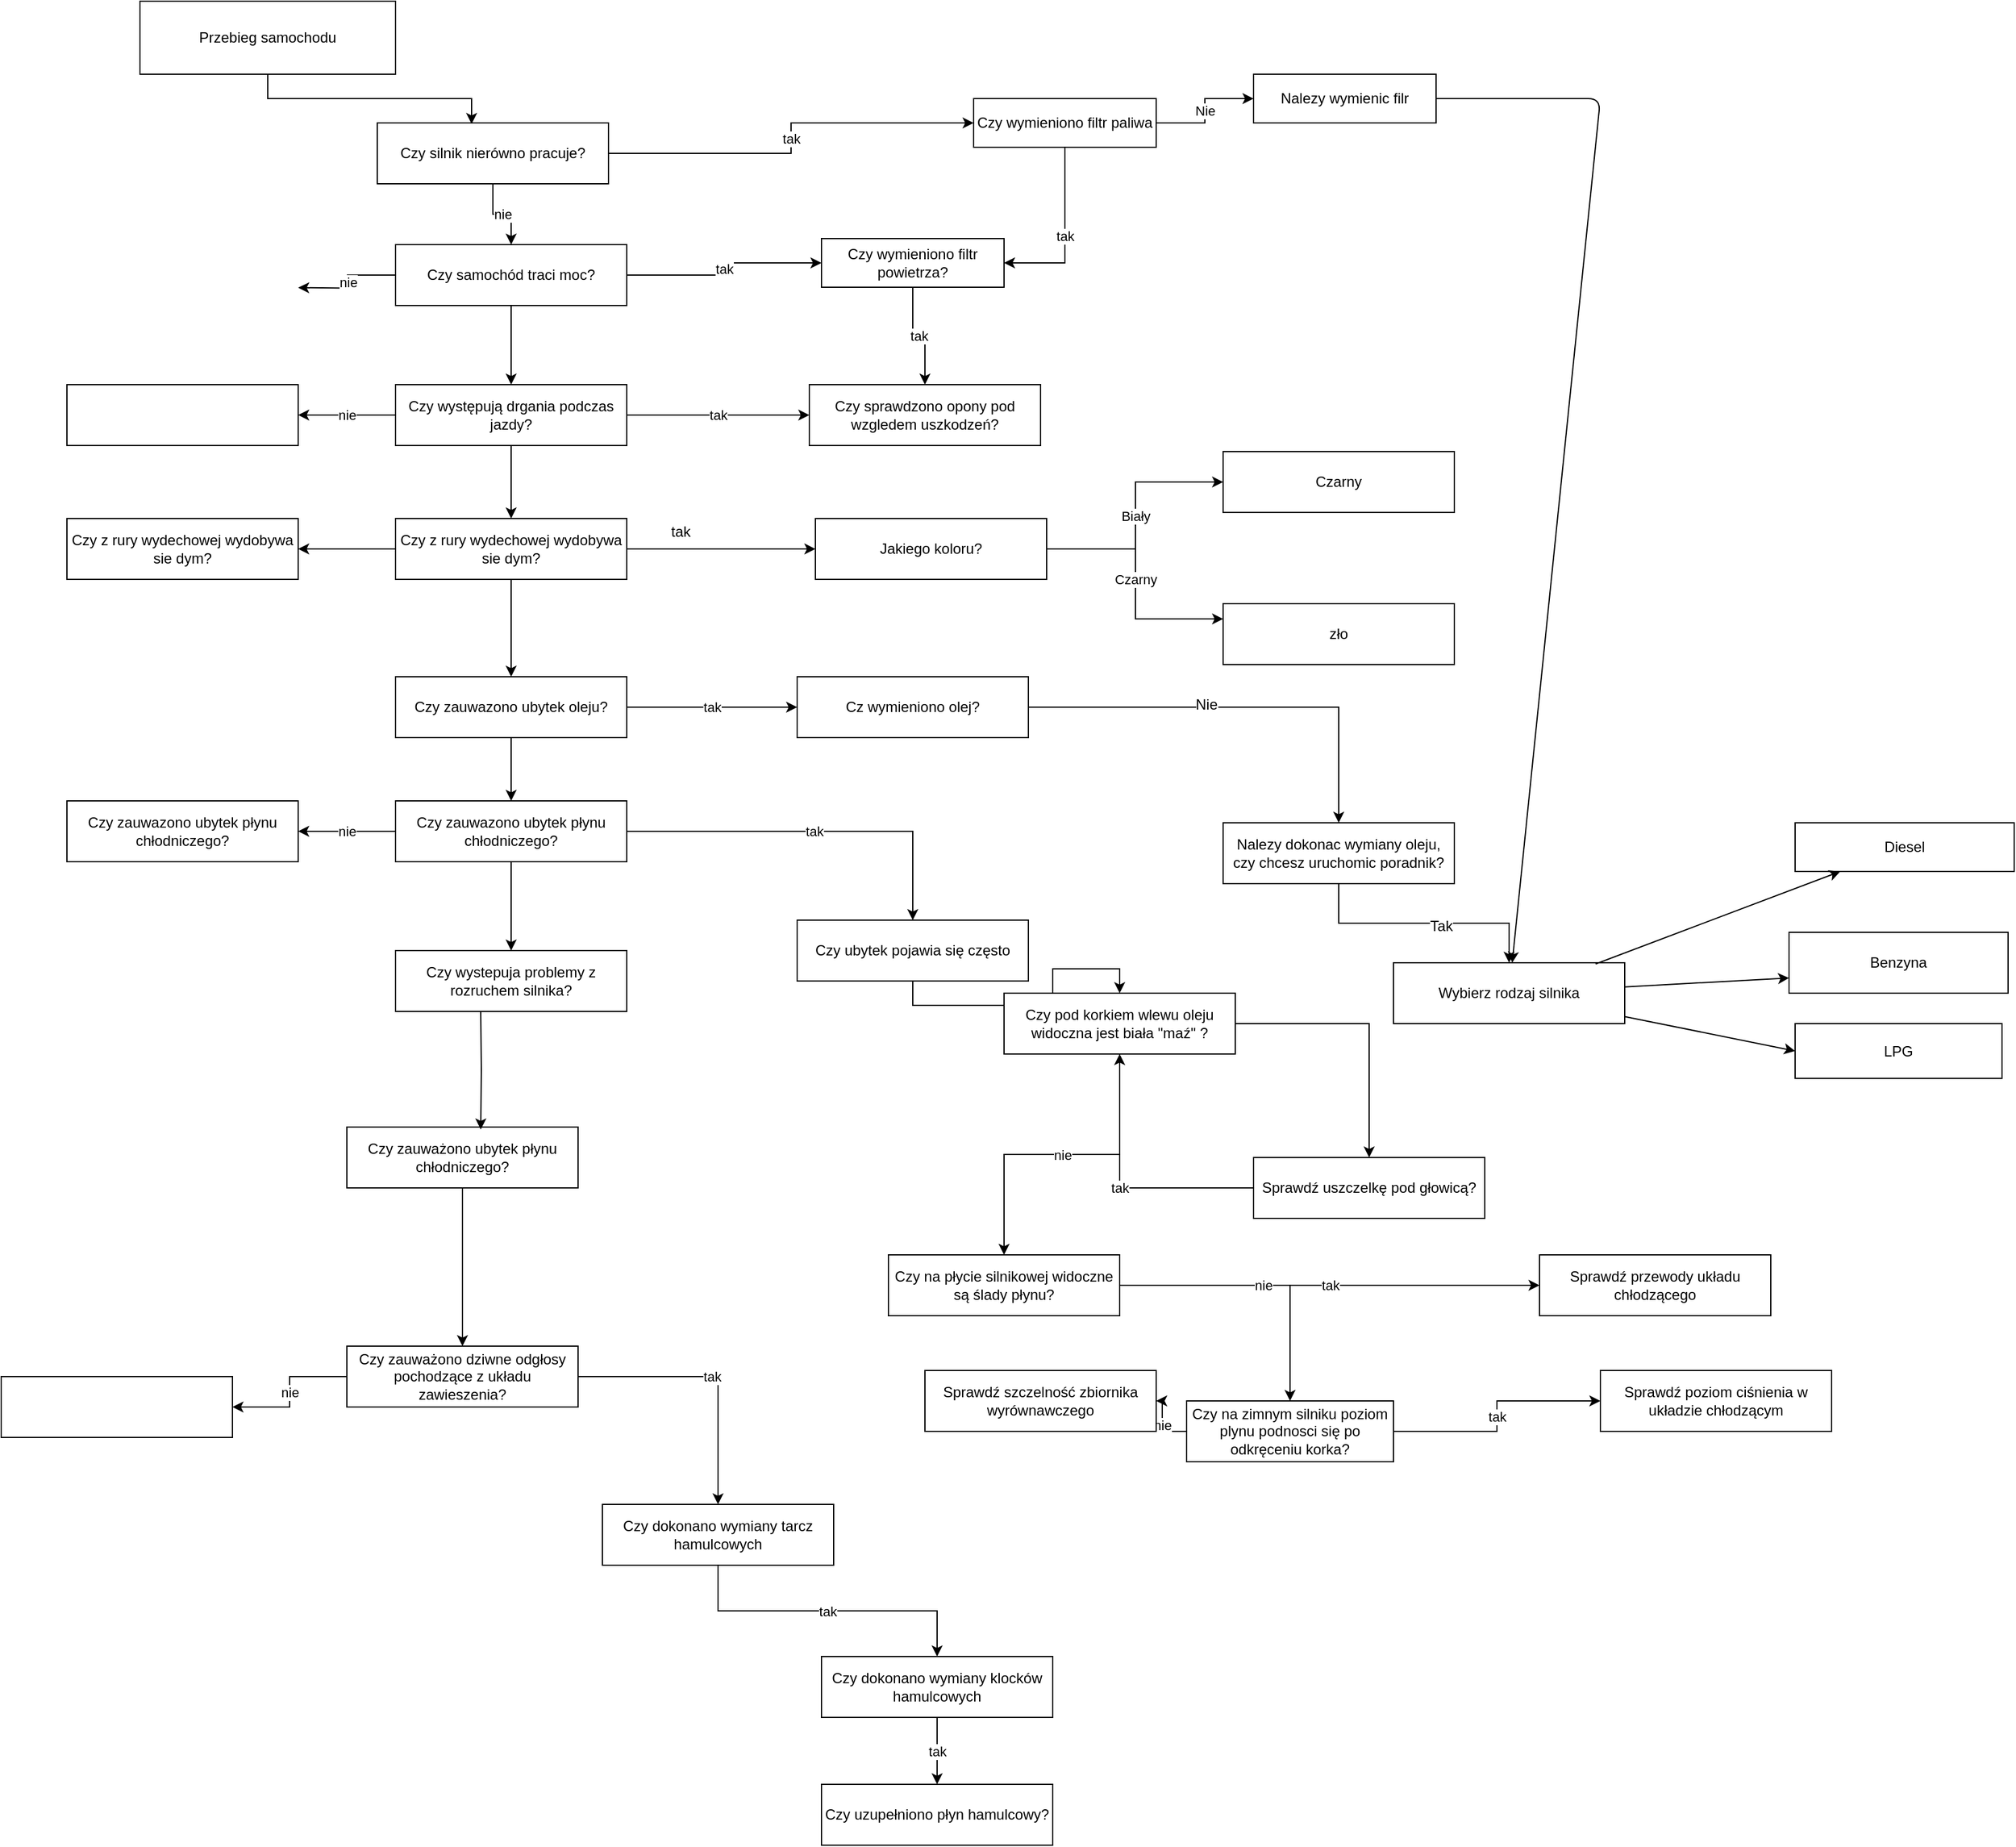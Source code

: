 <mxfile version="10.7.7" type="device"><diagram id="-Goo08057h1hH6V4QmOM" name="Page-1"><mxGraphModel dx="1989" dy="663" grid="1" gridSize="10" guides="1" tooltips="1" connect="1" arrows="1" fold="1" page="1" pageScale="1" pageWidth="827" pageHeight="1169" math="0" shadow="0"><root><mxCell id="0"/><mxCell id="1" parent="0"/><mxCell id="tlB8m_FYIMWQIY-4Frzt-17" value="" style="edgeStyle=orthogonalEdgeStyle;rounded=0;orthogonalLoop=1;jettySize=auto;html=1;entryX=0.408;entryY=0.017;entryDx=0;entryDy=0;entryPerimeter=0;" parent="1" source="tlB8m_FYIMWQIY-4Frzt-12" target="tlB8m_FYIMWQIY-4Frzt-14" edge="1"><mxGeometry relative="1" as="geometry"><mxPoint x="285" y="150" as="targetPoint"/></mxGeometry></mxCell><mxCell id="tlB8m_FYIMWQIY-4Frzt-12" value="Przebieg samochodu" style="rounded=0;whiteSpace=wrap;html=1;" parent="1" vertex="1"><mxGeometry x="-490" y="35" width="210" height="60" as="geometry"/></mxCell><mxCell id="tlB8m_FYIMWQIY-4Frzt-23" value="tak" style="edgeStyle=orthogonalEdgeStyle;rounded=0;orthogonalLoop=1;jettySize=auto;html=1;" parent="1" source="tlB8m_FYIMWQIY-4Frzt-14" target="tlB8m_FYIMWQIY-4Frzt-22" edge="1"><mxGeometry relative="1" as="geometry"/></mxCell><mxCell id="tlB8m_FYIMWQIY-4Frzt-49" value="nie" style="edgeStyle=orthogonalEdgeStyle;rounded=0;orthogonalLoop=1;jettySize=auto;html=1;" parent="1" source="tlB8m_FYIMWQIY-4Frzt-14" target="tlB8m_FYIMWQIY-4Frzt-18" edge="1"><mxGeometry relative="1" as="geometry"/></mxCell><mxCell id="tlB8m_FYIMWQIY-4Frzt-14" value="Czy silnik nierówno pracuje?" style="rounded=0;whiteSpace=wrap;html=1;" parent="1" vertex="1"><mxGeometry x="-295" y="135" width="190" height="50" as="geometry"/></mxCell><mxCell id="0hHRJErcMo4XOYh-0Mmo-47" value="Nie" style="edgeStyle=orthogonalEdgeStyle;rounded=0;orthogonalLoop=1;jettySize=auto;html=1;" edge="1" parent="1" source="tlB8m_FYIMWQIY-4Frzt-22" target="0hHRJErcMo4XOYh-0Mmo-46"><mxGeometry relative="1" as="geometry"/></mxCell><mxCell id="0hHRJErcMo4XOYh-0Mmo-55" value="tak" style="edgeStyle=orthogonalEdgeStyle;rounded=0;orthogonalLoop=1;jettySize=auto;html=1;entryX=1;entryY=0.5;entryDx=0;entryDy=0;" edge="1" parent="1" source="tlB8m_FYIMWQIY-4Frzt-22" target="tlB8m_FYIMWQIY-4Frzt-50"><mxGeometry relative="1" as="geometry"><mxPoint x="270" y="235" as="targetPoint"/></mxGeometry></mxCell><mxCell id="tlB8m_FYIMWQIY-4Frzt-22" value="Czy wymieniono filtr paliwa" style="rounded=0;whiteSpace=wrap;html=1;" parent="1" vertex="1"><mxGeometry x="195" y="115" width="150" height="40" as="geometry"/></mxCell><mxCell id="0hHRJErcMo4XOYh-0Mmo-46" value="Nalezy wymienic filr" style="rounded=0;whiteSpace=wrap;html=1;" vertex="1" parent="1"><mxGeometry x="425" y="95" width="150" height="40" as="geometry"/></mxCell><mxCell id="tlB8m_FYIMWQIY-4Frzt-51" value="tak" style="edgeStyle=orthogonalEdgeStyle;rounded=0;orthogonalLoop=1;jettySize=auto;html=1;" parent="1" source="tlB8m_FYIMWQIY-4Frzt-18" target="tlB8m_FYIMWQIY-4Frzt-50" edge="1"><mxGeometry relative="1" as="geometry"/></mxCell><mxCell id="tlB8m_FYIMWQIY-4Frzt-56" value="" style="edgeStyle=orthogonalEdgeStyle;rounded=0;orthogonalLoop=1;jettySize=auto;html=1;" parent="1" source="tlB8m_FYIMWQIY-4Frzt-18" target="tlB8m_FYIMWQIY-4Frzt-55" edge="1"><mxGeometry relative="1" as="geometry"/></mxCell><mxCell id="0hHRJErcMo4XOYh-0Mmo-36" value="nie" style="edgeStyle=orthogonalEdgeStyle;rounded=0;orthogonalLoop=1;jettySize=auto;html=1;" edge="1" parent="1" source="tlB8m_FYIMWQIY-4Frzt-18"><mxGeometry relative="1" as="geometry"><mxPoint x="-360" y="270.333" as="targetPoint"/></mxGeometry></mxCell><mxCell id="tlB8m_FYIMWQIY-4Frzt-18" value="Czy samochód traci moc?" style="rounded=0;whiteSpace=wrap;html=1;" parent="1" vertex="1"><mxGeometry x="-280" y="235" width="190" height="50" as="geometry"/></mxCell><mxCell id="tlB8m_FYIMWQIY-4Frzt-60" value="" style="edgeStyle=orthogonalEdgeStyle;rounded=0;orthogonalLoop=1;jettySize=auto;html=1;" parent="1" source="tlB8m_FYIMWQIY-4Frzt-55" target="tlB8m_FYIMWQIY-4Frzt-59" edge="1"><mxGeometry relative="1" as="geometry"/></mxCell><mxCell id="tlB8m_FYIMWQIY-4Frzt-87" value="tak" style="edgeStyle=orthogonalEdgeStyle;rounded=0;orthogonalLoop=1;jettySize=auto;html=1;" parent="1" source="tlB8m_FYIMWQIY-4Frzt-55" target="tlB8m_FYIMWQIY-4Frzt-86" edge="1"><mxGeometry relative="1" as="geometry"/></mxCell><mxCell id="0hHRJErcMo4XOYh-0Mmo-38" value="nie" style="edgeStyle=orthogonalEdgeStyle;rounded=0;orthogonalLoop=1;jettySize=auto;html=1;" edge="1" parent="1" source="tlB8m_FYIMWQIY-4Frzt-55" target="0hHRJErcMo4XOYh-0Mmo-37"><mxGeometry relative="1" as="geometry"/></mxCell><mxCell id="tlB8m_FYIMWQIY-4Frzt-55" value="Czy występują drgania podczas jazdy?" style="rounded=0;whiteSpace=wrap;html=1;" parent="1" vertex="1"><mxGeometry x="-280" y="350" width="190" height="50" as="geometry"/></mxCell><mxCell id="0hHRJErcMo4XOYh-0Mmo-37" value="" style="rounded=0;whiteSpace=wrap;html=1;" vertex="1" parent="1"><mxGeometry x="-550" y="350" width="190" height="50" as="geometry"/></mxCell><mxCell id="tlB8m_FYIMWQIY-4Frzt-86" value="Czy sprawdzono opony pod wzgledem uszkodzeń?" style="rounded=0;whiteSpace=wrap;html=1;" parent="1" vertex="1"><mxGeometry x="60" y="350" width="190" height="50" as="geometry"/></mxCell><mxCell id="tlB8m_FYIMWQIY-4Frzt-62" value="" style="edgeStyle=orthogonalEdgeStyle;rounded=0;orthogonalLoop=1;jettySize=auto;html=1;" parent="1" source="tlB8m_FYIMWQIY-4Frzt-59" target="tlB8m_FYIMWQIY-4Frzt-61" edge="1"><mxGeometry relative="1" as="geometry"/></mxCell><mxCell id="tlB8m_FYIMWQIY-4Frzt-68" value="tak" style="text;html=1;resizable=0;points=[];align=center;verticalAlign=middle;labelBackgroundColor=#ffffff;" parent="tlB8m_FYIMWQIY-4Frzt-62" vertex="1" connectable="0"><mxGeometry x="-0.437" y="14" relative="1" as="geometry"><mxPoint as="offset"/></mxGeometry></mxCell><mxCell id="tlB8m_FYIMWQIY-4Frzt-75" value="" style="edgeStyle=orthogonalEdgeStyle;rounded=0;orthogonalLoop=1;jettySize=auto;html=1;" parent="1" source="tlB8m_FYIMWQIY-4Frzt-59" target="tlB8m_FYIMWQIY-4Frzt-74" edge="1"><mxGeometry relative="1" as="geometry"/></mxCell><mxCell id="0hHRJErcMo4XOYh-0Mmo-41" value="" style="edgeStyle=orthogonalEdgeStyle;rounded=0;orthogonalLoop=1;jettySize=auto;html=1;" edge="1" parent="1" source="tlB8m_FYIMWQIY-4Frzt-59" target="0hHRJErcMo4XOYh-0Mmo-40"><mxGeometry relative="1" as="geometry"/></mxCell><mxCell id="tlB8m_FYIMWQIY-4Frzt-59" value="Czy z rury wydechowej wydobywa sie dym?" style="rounded=0;whiteSpace=wrap;html=1;" parent="1" vertex="1"><mxGeometry x="-280" y="460" width="190" height="50" as="geometry"/></mxCell><mxCell id="0hHRJErcMo4XOYh-0Mmo-40" value="Czy z rury wydechowej wydobywa sie dym?" style="rounded=0;whiteSpace=wrap;html=1;" vertex="1" parent="1"><mxGeometry x="-550" y="460" width="190" height="50" as="geometry"/></mxCell><mxCell id="tlB8m_FYIMWQIY-4Frzt-77" value="" style="edgeStyle=orthogonalEdgeStyle;rounded=0;orthogonalLoop=1;jettySize=auto;html=1;" parent="1" source="tlB8m_FYIMWQIY-4Frzt-74" target="tlB8m_FYIMWQIY-4Frzt-76" edge="1"><mxGeometry relative="1" as="geometry"/></mxCell><mxCell id="tlB8m_FYIMWQIY-4Frzt-89" value="tak" style="edgeStyle=orthogonalEdgeStyle;rounded=0;orthogonalLoop=1;jettySize=auto;html=1;" parent="1" source="tlB8m_FYIMWQIY-4Frzt-74" target="tlB8m_FYIMWQIY-4Frzt-88" edge="1"><mxGeometry relative="1" as="geometry"/></mxCell><mxCell id="tlB8m_FYIMWQIY-4Frzt-74" value="Czy zauwazono ubytek oleju?" style="rounded=0;whiteSpace=wrap;html=1;" parent="1" vertex="1"><mxGeometry x="-280" y="590" width="190" height="50" as="geometry"/></mxCell><mxCell id="tlB8m_FYIMWQIY-4Frzt-91" value="" style="edgeStyle=orthogonalEdgeStyle;rounded=0;orthogonalLoop=1;jettySize=auto;html=1;" parent="1" source="tlB8m_FYIMWQIY-4Frzt-88" target="tlB8m_FYIMWQIY-4Frzt-90" edge="1"><mxGeometry relative="1" as="geometry"/></mxCell><mxCell id="tlB8m_FYIMWQIY-4Frzt-92" value="Nie" style="text;html=1;resizable=0;points=[];align=center;verticalAlign=middle;labelBackgroundColor=#ffffff;" parent="tlB8m_FYIMWQIY-4Frzt-91" vertex="1" connectable="0"><mxGeometry x="-0.165" y="2" relative="1" as="geometry"><mxPoint as="offset"/></mxGeometry></mxCell><mxCell id="tlB8m_FYIMWQIY-4Frzt-88" value="Cz wymieniono olej?" style="rounded=0;whiteSpace=wrap;html=1;" parent="1" vertex="1"><mxGeometry x="50" y="590" width="190" height="50" as="geometry"/></mxCell><mxCell id="tlB8m_FYIMWQIY-4Frzt-94" value="" style="edgeStyle=orthogonalEdgeStyle;rounded=0;orthogonalLoop=1;jettySize=auto;html=1;" parent="1" source="tlB8m_FYIMWQIY-4Frzt-90" target="tlB8m_FYIMWQIY-4Frzt-93" edge="1"><mxGeometry relative="1" as="geometry"/></mxCell><mxCell id="tlB8m_FYIMWQIY-4Frzt-95" value="Tak" style="text;html=1;resizable=0;points=[];align=center;verticalAlign=middle;labelBackgroundColor=#ffffff;" parent="tlB8m_FYIMWQIY-4Frzt-94" vertex="1" connectable="0"><mxGeometry x="0.135" y="-2" relative="1" as="geometry"><mxPoint as="offset"/></mxGeometry></mxCell><mxCell id="tlB8m_FYIMWQIY-4Frzt-90" value="Nalezy dokonac wymiany oleju, czy chcesz uruchomic poradnik?&lt;br&gt;" style="rounded=0;whiteSpace=wrap;html=1;" parent="1" vertex="1"><mxGeometry x="400" y="710" width="190" height="50" as="geometry"/></mxCell><mxCell id="tlB8m_FYIMWQIY-4Frzt-93" value="Wybierz rodzaj silnika&lt;br&gt;" style="rounded=0;whiteSpace=wrap;html=1;" parent="1" vertex="1"><mxGeometry x="540" y="825" width="190" height="50" as="geometry"/></mxCell><mxCell id="tlB8m_FYIMWQIY-4Frzt-96" value="Diesel&lt;br&gt;" style="rounded=0;whiteSpace=wrap;html=1;" parent="1" vertex="1"><mxGeometry x="870" y="710" width="180" height="40" as="geometry"/></mxCell><mxCell id="tlB8m_FYIMWQIY-4Frzt-79" value="" style="edgeStyle=orthogonalEdgeStyle;rounded=0;orthogonalLoop=1;jettySize=auto;html=1;" parent="1" source="tlB8m_FYIMWQIY-4Frzt-76" target="tlB8m_FYIMWQIY-4Frzt-78" edge="1"><mxGeometry relative="1" as="geometry"/></mxCell><mxCell id="0hHRJErcMo4XOYh-0Mmo-13" value="tak" style="edgeStyle=orthogonalEdgeStyle;rounded=0;orthogonalLoop=1;jettySize=auto;html=1;" edge="1" parent="1" source="tlB8m_FYIMWQIY-4Frzt-76" target="0hHRJErcMo4XOYh-0Mmo-12"><mxGeometry relative="1" as="geometry"/></mxCell><mxCell id="0hHRJErcMo4XOYh-0Mmo-43" value="nie" style="edgeStyle=orthogonalEdgeStyle;rounded=0;orthogonalLoop=1;jettySize=auto;html=1;" edge="1" parent="1" source="tlB8m_FYIMWQIY-4Frzt-76" target="0hHRJErcMo4XOYh-0Mmo-42"><mxGeometry relative="1" as="geometry"/></mxCell><mxCell id="tlB8m_FYIMWQIY-4Frzt-76" value="Czy zauwazono ubytek płynu chłodniczego?" style="rounded=0;whiteSpace=wrap;html=1;" parent="1" vertex="1"><mxGeometry x="-280" y="692" width="190" height="50" as="geometry"/></mxCell><mxCell id="0hHRJErcMo4XOYh-0Mmo-42" value="Czy zauwazono ubytek płynu chłodniczego?" style="rounded=0;whiteSpace=wrap;html=1;" vertex="1" parent="1"><mxGeometry x="-550" y="692" width="190" height="50" as="geometry"/></mxCell><mxCell id="0hHRJErcMo4XOYh-0Mmo-15" value="tak" style="edgeStyle=orthogonalEdgeStyle;rounded=0;orthogonalLoop=1;jettySize=auto;html=1;" edge="1" parent="1" source="0hHRJErcMo4XOYh-0Mmo-12" target="0hHRJErcMo4XOYh-0Mmo-14"><mxGeometry relative="1" as="geometry"/></mxCell><mxCell id="0hHRJErcMo4XOYh-0Mmo-12" value="Czy ubytek pojawia się często" style="rounded=0;whiteSpace=wrap;html=1;" vertex="1" parent="1"><mxGeometry x="50" y="790" width="190" height="50" as="geometry"/></mxCell><mxCell id="0hHRJErcMo4XOYh-0Mmo-18" value="" style="edgeStyle=orthogonalEdgeStyle;rounded=0;orthogonalLoop=1;jettySize=auto;html=1;" edge="1" parent="1" source="0hHRJErcMo4XOYh-0Mmo-14" target="0hHRJErcMo4XOYh-0Mmo-17"><mxGeometry relative="1" as="geometry"/></mxCell><mxCell id="0hHRJErcMo4XOYh-0Mmo-22" value="nie" style="edgeStyle=orthogonalEdgeStyle;rounded=0;orthogonalLoop=1;jettySize=auto;html=1;" edge="1" parent="1" source="0hHRJErcMo4XOYh-0Mmo-14" target="0hHRJErcMo4XOYh-0Mmo-21"><mxGeometry relative="1" as="geometry"/></mxCell><mxCell id="0hHRJErcMo4XOYh-0Mmo-14" value="Czy pod korkiem wlewu oleju widoczna jest biała &quot;maź&quot; ?" style="rounded=0;whiteSpace=wrap;html=1;" vertex="1" parent="1"><mxGeometry x="220" y="850" width="190" height="50" as="geometry"/></mxCell><mxCell id="0hHRJErcMo4XOYh-0Mmo-24" value="tak" style="edgeStyle=orthogonalEdgeStyle;rounded=0;orthogonalLoop=1;jettySize=auto;html=1;" edge="1" parent="1" source="0hHRJErcMo4XOYh-0Mmo-21" target="0hHRJErcMo4XOYh-0Mmo-23"><mxGeometry relative="1" as="geometry"/></mxCell><mxCell id="0hHRJErcMo4XOYh-0Mmo-26" value="nie" style="edgeStyle=orthogonalEdgeStyle;rounded=0;orthogonalLoop=1;jettySize=auto;html=1;" edge="1" parent="1" source="0hHRJErcMo4XOYh-0Mmo-21" target="0hHRJErcMo4XOYh-0Mmo-25"><mxGeometry relative="1" as="geometry"/></mxCell><mxCell id="0hHRJErcMo4XOYh-0Mmo-21" value="Czy na płycie silnikowej widoczne są ślady płynu?" style="rounded=0;whiteSpace=wrap;html=1;" vertex="1" parent="1"><mxGeometry x="125" y="1065" width="190" height="50" as="geometry"/></mxCell><mxCell id="0hHRJErcMo4XOYh-0Mmo-29" value="tak" style="edgeStyle=orthogonalEdgeStyle;rounded=0;orthogonalLoop=1;jettySize=auto;html=1;" edge="1" parent="1" source="0hHRJErcMo4XOYh-0Mmo-25" target="0hHRJErcMo4XOYh-0Mmo-28"><mxGeometry relative="1" as="geometry"/></mxCell><mxCell id="0hHRJErcMo4XOYh-0Mmo-31" value="nie" style="edgeStyle=orthogonalEdgeStyle;rounded=0;orthogonalLoop=1;jettySize=auto;html=1;" edge="1" parent="1" source="0hHRJErcMo4XOYh-0Mmo-25" target="0hHRJErcMo4XOYh-0Mmo-30"><mxGeometry relative="1" as="geometry"/></mxCell><mxCell id="0hHRJErcMo4XOYh-0Mmo-25" value="Czy na zimnym silniku poziom plynu podnosci się po odkręceniu korka?" style="rounded=0;whiteSpace=wrap;html=1;" vertex="1" parent="1"><mxGeometry x="370" y="1185" width="170" height="50" as="geometry"/></mxCell><mxCell id="0hHRJErcMo4XOYh-0Mmo-30" value="Sprawdź szczelność zbiornika wyrównawczego" style="rounded=0;whiteSpace=wrap;html=1;" vertex="1" parent="1"><mxGeometry x="155" y="1160" width="190" height="50" as="geometry"/></mxCell><mxCell id="0hHRJErcMo4XOYh-0Mmo-28" value="Sprawdź poziom ciśnienia w układzie chłodzącym" style="rounded=0;whiteSpace=wrap;html=1;" vertex="1" parent="1"><mxGeometry x="710" y="1160" width="190" height="50" as="geometry"/></mxCell><mxCell id="0hHRJErcMo4XOYh-0Mmo-23" value="Sprawdź przewody układu chłodzącego" style="rounded=0;whiteSpace=wrap;html=1;" vertex="1" parent="1"><mxGeometry x="660" y="1065" width="190" height="50" as="geometry"/></mxCell><mxCell id="0hHRJErcMo4XOYh-0Mmo-20" value="tak" style="edgeStyle=orthogonalEdgeStyle;rounded=0;orthogonalLoop=1;jettySize=auto;html=1;" edge="1" parent="1" source="0hHRJErcMo4XOYh-0Mmo-17" target="0hHRJErcMo4XOYh-0Mmo-14"><mxGeometry relative="1" as="geometry"/></mxCell><mxCell id="0hHRJErcMo4XOYh-0Mmo-17" value="Sprawdź uszczelkę pod głowicą?" style="rounded=0;whiteSpace=wrap;html=1;" vertex="1" parent="1"><mxGeometry x="425" y="985" width="190" height="50" as="geometry"/></mxCell><mxCell id="tlB8m_FYIMWQIY-4Frzt-78" value="Czy wystepuja problemy z rozruchem silnika?" style="rounded=0;whiteSpace=wrap;html=1;" parent="1" vertex="1"><mxGeometry x="-280" y="815" width="190" height="50" as="geometry"/></mxCell><mxCell id="tlB8m_FYIMWQIY-4Frzt-85" value="" style="edgeStyle=orthogonalEdgeStyle;rounded=0;orthogonalLoop=1;jettySize=auto;html=1;" parent="1" source="tlB8m_FYIMWQIY-4Frzt-82" target="tlB8m_FYIMWQIY-4Frzt-84" edge="1"><mxGeometry relative="1" as="geometry"/></mxCell><mxCell id="tlB8m_FYIMWQIY-4Frzt-82" value="Czy zauważono ubytek płynu chłodniczego?" style="rounded=0;whiteSpace=wrap;html=1;" parent="1" vertex="1"><mxGeometry x="-320" y="960" width="190" height="50" as="geometry"/></mxCell><mxCell id="0hHRJErcMo4XOYh-0Mmo-4" value="nie" style="edgeStyle=orthogonalEdgeStyle;rounded=0;orthogonalLoop=1;jettySize=auto;html=1;" edge="1" parent="1" source="tlB8m_FYIMWQIY-4Frzt-84" target="0hHRJErcMo4XOYh-0Mmo-3"><mxGeometry relative="1" as="geometry"/></mxCell><mxCell id="0hHRJErcMo4XOYh-0Mmo-7" value="tak" style="edgeStyle=orthogonalEdgeStyle;rounded=0;orthogonalLoop=1;jettySize=auto;html=1;" edge="1" parent="1" source="tlB8m_FYIMWQIY-4Frzt-84" target="0hHRJErcMo4XOYh-0Mmo-6"><mxGeometry relative="1" as="geometry"/></mxCell><mxCell id="tlB8m_FYIMWQIY-4Frzt-84" value="Czy zauważono dziwne odgłosy pochodzące z układu zawieszenia?" style="rounded=0;whiteSpace=wrap;html=1;" parent="1" vertex="1"><mxGeometry x="-320" y="1140" width="190" height="50" as="geometry"/></mxCell><mxCell id="0hHRJErcMo4XOYh-0Mmo-9" value="tak" style="edgeStyle=orthogonalEdgeStyle;rounded=0;orthogonalLoop=1;jettySize=auto;html=1;" edge="1" parent="1" source="0hHRJErcMo4XOYh-0Mmo-6" target="0hHRJErcMo4XOYh-0Mmo-8"><mxGeometry relative="1" as="geometry"/></mxCell><mxCell id="0hHRJErcMo4XOYh-0Mmo-6" value="Czy dokonano wymiany tarcz hamulcowych" style="rounded=0;whiteSpace=wrap;html=1;" vertex="1" parent="1"><mxGeometry x="-110" y="1270" width="190" height="50" as="geometry"/></mxCell><mxCell id="0hHRJErcMo4XOYh-0Mmo-11" value="tak" style="edgeStyle=orthogonalEdgeStyle;rounded=0;orthogonalLoop=1;jettySize=auto;html=1;" edge="1" parent="1" source="0hHRJErcMo4XOYh-0Mmo-8" target="0hHRJErcMo4XOYh-0Mmo-10"><mxGeometry relative="1" as="geometry"/></mxCell><mxCell id="0hHRJErcMo4XOYh-0Mmo-8" value="Czy dokonano wymiany klocków hamulcowych" style="rounded=0;whiteSpace=wrap;html=1;" vertex="1" parent="1"><mxGeometry x="70" y="1395" width="190" height="50" as="geometry"/></mxCell><mxCell id="0hHRJErcMo4XOYh-0Mmo-10" value="Czy uzupełniono płyn hamulcowy?" style="rounded=0;whiteSpace=wrap;html=1;" vertex="1" parent="1"><mxGeometry x="70" y="1500" width="190" height="50" as="geometry"/></mxCell><mxCell id="0hHRJErcMo4XOYh-0Mmo-3" value="" style="rounded=0;whiteSpace=wrap;html=1;" vertex="1" parent="1"><mxGeometry x="-604" y="1165" width="190" height="50" as="geometry"/></mxCell><mxCell id="tlB8m_FYIMWQIY-4Frzt-70" value="Biały" style="edgeStyle=orthogonalEdgeStyle;rounded=0;orthogonalLoop=1;jettySize=auto;html=1;" parent="1" source="tlB8m_FYIMWQIY-4Frzt-61" target="tlB8m_FYIMWQIY-4Frzt-69" edge="1"><mxGeometry relative="1" as="geometry"><Array as="points"><mxPoint x="328" y="485"/><mxPoint x="328" y="430"/></Array></mxGeometry></mxCell><mxCell id="tlB8m_FYIMWQIY-4Frzt-61" value="Jakiego koloru?&lt;br&gt;" style="rounded=0;whiteSpace=wrap;html=1;" parent="1" vertex="1"><mxGeometry x="65" y="460" width="190" height="50" as="geometry"/></mxCell><mxCell id="tlB8m_FYIMWQIY-4Frzt-71" value="zło&lt;br&gt;" style="rounded=0;whiteSpace=wrap;html=1;" parent="1" vertex="1"><mxGeometry x="400" y="530" width="190" height="50" as="geometry"/></mxCell><mxCell id="tlB8m_FYIMWQIY-4Frzt-69" value="Czarny&lt;br&gt;" style="rounded=0;whiteSpace=wrap;html=1;" parent="1" vertex="1"><mxGeometry x="400" y="405" width="190" height="50" as="geometry"/></mxCell><mxCell id="0hHRJErcMo4XOYh-0Mmo-56" value="tak" style="edgeStyle=orthogonalEdgeStyle;rounded=0;orthogonalLoop=1;jettySize=auto;html=1;" edge="1" parent="1" source="tlB8m_FYIMWQIY-4Frzt-50" target="tlB8m_FYIMWQIY-4Frzt-86"><mxGeometry relative="1" as="geometry"/></mxCell><mxCell id="tlB8m_FYIMWQIY-4Frzt-50" value="Czy wymieniono filtr powietrza?" style="rounded=0;whiteSpace=wrap;html=1;" parent="1" vertex="1"><mxGeometry x="70" y="230" width="150" height="40" as="geometry"/></mxCell><mxCell id="tlB8m_FYIMWQIY-4Frzt-98" value="Benzyna" style="rounded=0;whiteSpace=wrap;html=1;" parent="1" vertex="1"><mxGeometry x="865" y="800" width="180" height="50" as="geometry"/></mxCell><mxCell id="tlB8m_FYIMWQIY-4Frzt-100" value="LPG" style="rounded=0;whiteSpace=wrap;html=1;" parent="1" vertex="1"><mxGeometry x="870" y="875" width="170" height="45" as="geometry"/></mxCell><mxCell id="tlB8m_FYIMWQIY-4Frzt-101" value="" style="endArrow=classic;html=1;entryX=0;entryY=0.75;entryDx=0;entryDy=0;" parent="1" source="tlB8m_FYIMWQIY-4Frzt-93" target="tlB8m_FYIMWQIY-4Frzt-98" edge="1"><mxGeometry width="50" height="50" relative="1" as="geometry"><mxPoint x="370" y="1030" as="sourcePoint"/><mxPoint x="420" y="980" as="targetPoint"/></mxGeometry></mxCell><mxCell id="tlB8m_FYIMWQIY-4Frzt-102" value="" style="endArrow=classic;html=1;entryX=0;entryY=0.5;entryDx=0;entryDy=0;" parent="1" source="tlB8m_FYIMWQIY-4Frzt-93" target="tlB8m_FYIMWQIY-4Frzt-100" edge="1"><mxGeometry width="50" height="50" relative="1" as="geometry"><mxPoint x="330" y="1060" as="sourcePoint"/><mxPoint x="380" y="1010" as="targetPoint"/></mxGeometry></mxCell><mxCell id="0hHRJErcMo4XOYh-0Mmo-39" value="Czarny&lt;br&gt;" style="edgeStyle=orthogonalEdgeStyle;rounded=0;orthogonalLoop=1;jettySize=auto;html=1;entryX=0;entryY=0.25;entryDx=0;entryDy=0;" edge="1" parent="1" source="tlB8m_FYIMWQIY-4Frzt-61" target="tlB8m_FYIMWQIY-4Frzt-71"><mxGeometry x="-0.281" y="-25" relative="1" as="geometry"><mxPoint x="240" y="560" as="sourcePoint"/><mxPoint x="385" y="530" as="targetPoint"/><Array as="points"><mxPoint x="328" y="485"/><mxPoint x="328" y="543"/></Array><mxPoint x="25" y="25" as="offset"/></mxGeometry></mxCell><mxCell id="0hHRJErcMo4XOYh-0Mmo-44" value="" style="edgeStyle=orthogonalEdgeStyle;rounded=0;orthogonalLoop=1;jettySize=auto;html=1;entryX=0.579;entryY=0.04;entryDx=0;entryDy=0;entryPerimeter=0;" edge="1" parent="1" target="tlB8m_FYIMWQIY-4Frzt-82"><mxGeometry relative="1" as="geometry"><mxPoint x="-210" y="865" as="sourcePoint"/><mxPoint x="-210" y="950" as="targetPoint"/><Array as="points"/></mxGeometry></mxCell><mxCell id="0hHRJErcMo4XOYh-0Mmo-48" value="" style="endArrow=classic;html=1;exitX=0.874;exitY=0.02;exitDx=0;exitDy=0;exitPerimeter=0;" edge="1" parent="1" source="tlB8m_FYIMWQIY-4Frzt-93" target="tlB8m_FYIMWQIY-4Frzt-96"><mxGeometry width="50" height="50" relative="1" as="geometry"><mxPoint x="710" y="790.232" as="sourcePoint"/><mxPoint x="820" y="779.5" as="targetPoint"/></mxGeometry></mxCell><mxCell id="0hHRJErcMo4XOYh-0Mmo-53" value="" style="endArrow=classic;html=1;exitX=1;exitY=0.5;exitDx=0;exitDy=0;" edge="1" parent="1" source="0hHRJErcMo4XOYh-0Mmo-46" target="tlB8m_FYIMWQIY-4Frzt-93"><mxGeometry width="50" height="50" relative="1" as="geometry"><mxPoint x="710" y="110" as="sourcePoint"/><mxPoint x="710" y="180" as="targetPoint"/><Array as="points"><mxPoint x="710" y="115"/></Array></mxGeometry></mxCell></root></mxGraphModel></diagram></mxfile>